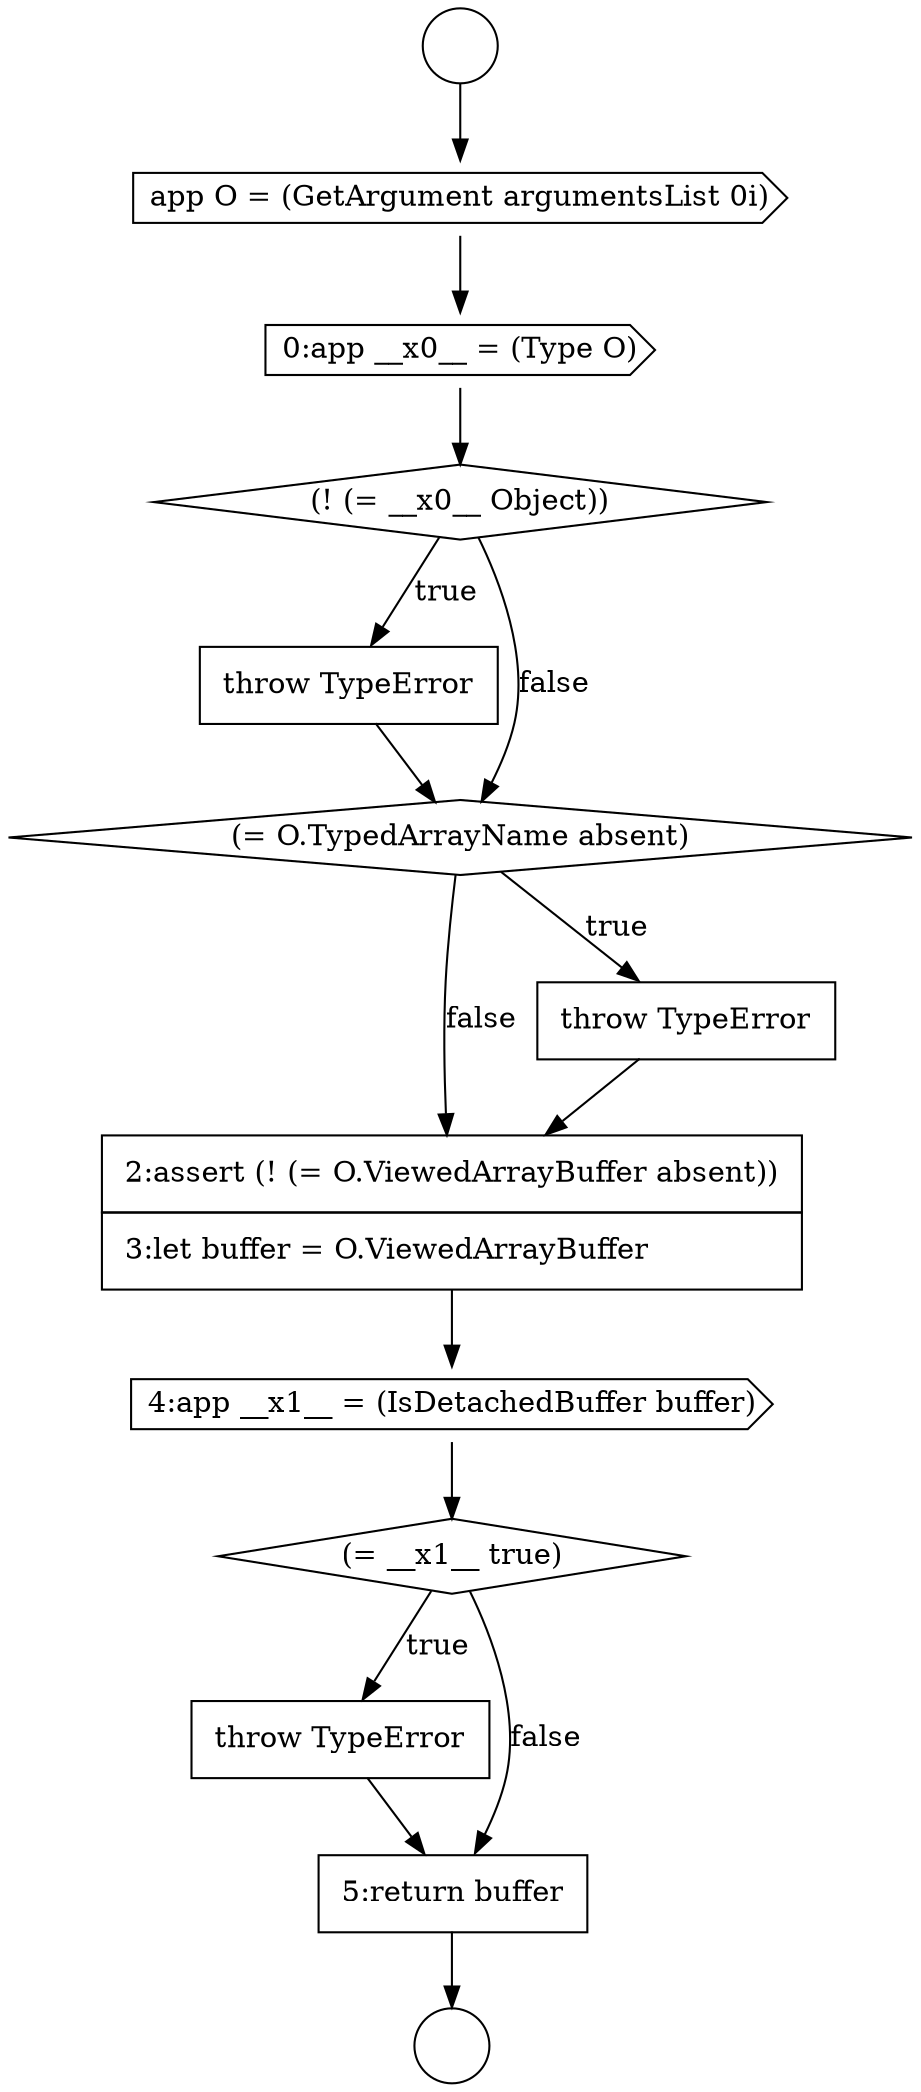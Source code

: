 digraph {
  node14996 [shape=cds, label=<<font color="black">app O = (GetArgument argumentsList 0i)</font>> color="black" fillcolor="white" style=filled]
  node15002 [shape=none, margin=0, label=<<font color="black">
    <table border="0" cellborder="1" cellspacing="0" cellpadding="10">
      <tr><td align="left">2:assert (! (= O.ViewedArrayBuffer absent))</td></tr>
      <tr><td align="left">3:let buffer = O.ViewedArrayBuffer</td></tr>
    </table>
  </font>> color="black" fillcolor="white" style=filled]
  node15005 [shape=none, margin=0, label=<<font color="black">
    <table border="0" cellborder="1" cellspacing="0" cellpadding="10">
      <tr><td align="left">throw TypeError</td></tr>
    </table>
  </font>> color="black" fillcolor="white" style=filled]
  node15001 [shape=none, margin=0, label=<<font color="black">
    <table border="0" cellborder="1" cellspacing="0" cellpadding="10">
      <tr><td align="left">throw TypeError</td></tr>
    </table>
  </font>> color="black" fillcolor="white" style=filled]
  node14997 [shape=cds, label=<<font color="black">0:app __x0__ = (Type O)</font>> color="black" fillcolor="white" style=filled]
  node14994 [shape=circle label=" " color="black" fillcolor="white" style=filled]
  node14998 [shape=diamond, label=<<font color="black">(! (= __x0__ Object))</font>> color="black" fillcolor="white" style=filled]
  node14999 [shape=none, margin=0, label=<<font color="black">
    <table border="0" cellborder="1" cellspacing="0" cellpadding="10">
      <tr><td align="left">throw TypeError</td></tr>
    </table>
  </font>> color="black" fillcolor="white" style=filled]
  node15003 [shape=cds, label=<<font color="black">4:app __x1__ = (IsDetachedBuffer buffer)</font>> color="black" fillcolor="white" style=filled]
  node15004 [shape=diamond, label=<<font color="black">(= __x1__ true)</font>> color="black" fillcolor="white" style=filled]
  node15006 [shape=none, margin=0, label=<<font color="black">
    <table border="0" cellborder="1" cellspacing="0" cellpadding="10">
      <tr><td align="left">5:return buffer</td></tr>
    </table>
  </font>> color="black" fillcolor="white" style=filled]
  node15000 [shape=diamond, label=<<font color="black">(= O.TypedArrayName absent)</font>> color="black" fillcolor="white" style=filled]
  node14995 [shape=circle label=" " color="black" fillcolor="white" style=filled]
  node15005 -> node15006 [ color="black"]
  node14998 -> node14999 [label=<<font color="black">true</font>> color="black"]
  node14998 -> node15000 [label=<<font color="black">false</font>> color="black"]
  node15002 -> node15003 [ color="black"]
  node15003 -> node15004 [ color="black"]
  node14994 -> node14996 [ color="black"]
  node15004 -> node15005 [label=<<font color="black">true</font>> color="black"]
  node15004 -> node15006 [label=<<font color="black">false</font>> color="black"]
  node15006 -> node14995 [ color="black"]
  node15000 -> node15001 [label=<<font color="black">true</font>> color="black"]
  node15000 -> node15002 [label=<<font color="black">false</font>> color="black"]
  node14996 -> node14997 [ color="black"]
  node15001 -> node15002 [ color="black"]
  node14999 -> node15000 [ color="black"]
  node14997 -> node14998 [ color="black"]
}
